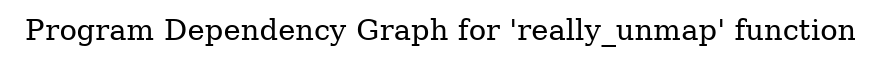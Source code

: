 digraph "Program Dependency Graph for 'really_unmap' function" {
	label="Program Dependency Graph for 'really_unmap' function";

}
